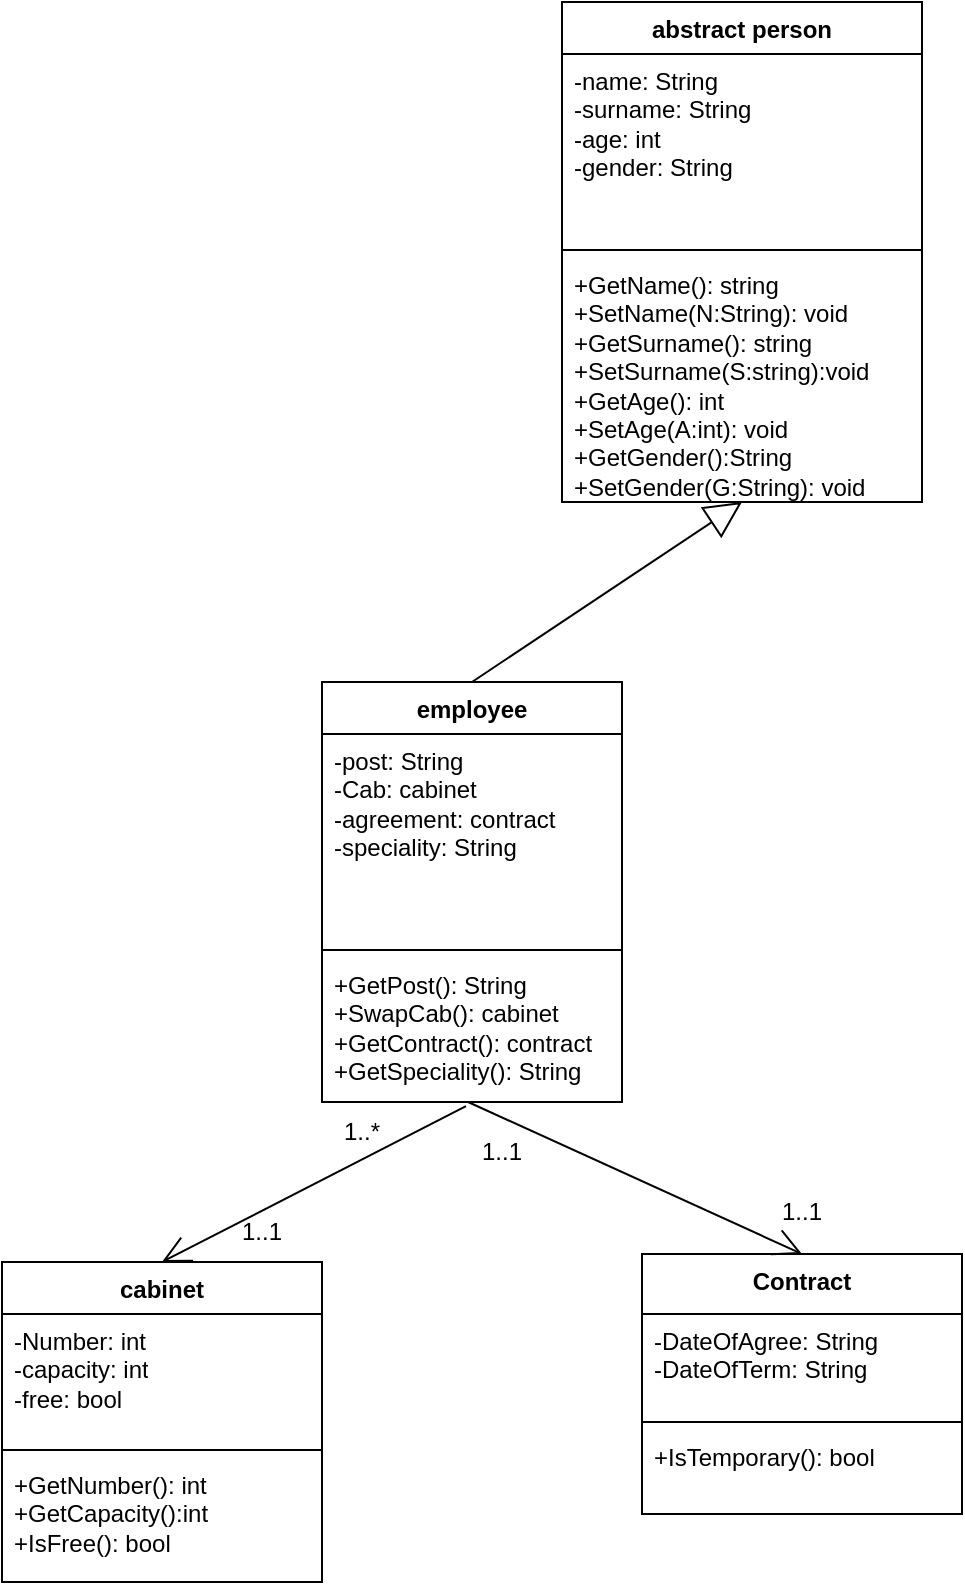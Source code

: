 <mxfile version="28.2.7">
  <diagram name="Страница — 1" id="gY2O-qyHXz5owjPsCHkH">
    <mxGraphModel dx="1188" dy="656" grid="1" gridSize="10" guides="1" tooltips="1" connect="1" arrows="1" fold="1" page="1" pageScale="1" pageWidth="827" pageHeight="1169" math="0" shadow="0">
      <root>
        <mxCell id="0" />
        <mxCell id="1" parent="0" />
        <mxCell id="5JC2hDjhxfH2RwqzCJOT-5" value="&lt;div&gt;abstract person&lt;/div&gt;&lt;div&gt;&lt;br&gt;&lt;/div&gt;" style="swimlane;fontStyle=1;align=center;verticalAlign=top;childLayout=stackLayout;horizontal=1;startSize=26;horizontalStack=0;resizeParent=1;resizeParentMax=0;resizeLast=0;collapsible=1;marginBottom=0;whiteSpace=wrap;html=1;" parent="1" vertex="1">
          <mxGeometry x="300" y="20" width="180" height="250" as="geometry" />
        </mxCell>
        <mxCell id="5JC2hDjhxfH2RwqzCJOT-6" value="&lt;div&gt;-name: String&lt;/div&gt;&lt;div&gt;-surname: String&lt;/div&gt;&lt;div&gt;-age: int&lt;/div&gt;&lt;div&gt;-gender: String&lt;/div&gt;" style="text;strokeColor=none;fillColor=none;align=left;verticalAlign=top;spacingLeft=4;spacingRight=4;overflow=hidden;rotatable=0;points=[[0,0.5],[1,0.5]];portConstraint=eastwest;whiteSpace=wrap;html=1;" parent="5JC2hDjhxfH2RwqzCJOT-5" vertex="1">
          <mxGeometry y="26" width="180" height="94" as="geometry" />
        </mxCell>
        <mxCell id="5JC2hDjhxfH2RwqzCJOT-7" value="" style="line;strokeWidth=1;fillColor=none;align=left;verticalAlign=middle;spacingTop=-1;spacingLeft=3;spacingRight=3;rotatable=0;labelPosition=right;points=[];portConstraint=eastwest;strokeColor=inherit;" parent="5JC2hDjhxfH2RwqzCJOT-5" vertex="1">
          <mxGeometry y="120" width="180" height="8" as="geometry" />
        </mxCell>
        <mxCell id="5JC2hDjhxfH2RwqzCJOT-8" value="&lt;div&gt;+GetName(): string&lt;/div&gt;&lt;div&gt;+SetName(N:String): void&lt;/div&gt;&lt;div&gt;+GetSurname(): string&lt;/div&gt;&lt;div&gt;+SetSurname(S:string):void&lt;/div&gt;&lt;div&gt;+GetAge(): int&lt;/div&gt;&lt;div&gt;+SetAge(A:int): void&lt;/div&gt;&lt;div&gt;+GetGender():String&lt;/div&gt;&lt;div&gt;+SetGender(G:String): void&lt;/div&gt;" style="text;strokeColor=none;fillColor=none;align=left;verticalAlign=top;spacingLeft=4;spacingRight=4;overflow=hidden;rotatable=0;points=[[0,0.5],[1,0.5]];portConstraint=eastwest;whiteSpace=wrap;html=1;" parent="5JC2hDjhxfH2RwqzCJOT-5" vertex="1">
          <mxGeometry y="128" width="180" height="122" as="geometry" />
        </mxCell>
        <mxCell id="v99KTuT6lKcqQnEKjUZW-5" value="employee" style="swimlane;fontStyle=1;align=center;verticalAlign=top;childLayout=stackLayout;horizontal=1;startSize=26;horizontalStack=0;resizeParent=1;resizeParentMax=0;resizeLast=0;collapsible=1;marginBottom=0;whiteSpace=wrap;html=1;" vertex="1" parent="1">
          <mxGeometry x="180" y="360" width="150" height="210" as="geometry" />
        </mxCell>
        <mxCell id="v99KTuT6lKcqQnEKjUZW-6" value="&lt;div&gt;-post: String&lt;/div&gt;&lt;div&gt;-Cab: cabinet&lt;/div&gt;&lt;div&gt;-agreement: contract&lt;/div&gt;&lt;div&gt;-speciality: String&lt;/div&gt;" style="text;strokeColor=none;fillColor=none;align=left;verticalAlign=top;spacingLeft=4;spacingRight=4;overflow=hidden;rotatable=0;points=[[0,0.5],[1,0.5]];portConstraint=eastwest;whiteSpace=wrap;html=1;" vertex="1" parent="v99KTuT6lKcqQnEKjUZW-5">
          <mxGeometry y="26" width="150" height="104" as="geometry" />
        </mxCell>
        <mxCell id="v99KTuT6lKcqQnEKjUZW-7" value="" style="line;strokeWidth=1;fillColor=none;align=left;verticalAlign=middle;spacingTop=-1;spacingLeft=3;spacingRight=3;rotatable=0;labelPosition=right;points=[];portConstraint=eastwest;strokeColor=inherit;" vertex="1" parent="v99KTuT6lKcqQnEKjUZW-5">
          <mxGeometry y="130" width="150" height="8" as="geometry" />
        </mxCell>
        <mxCell id="v99KTuT6lKcqQnEKjUZW-8" value="&lt;div&gt;+GetPost(): String&lt;/div&gt;&lt;div&gt;+SwapCab(): cabinet&lt;/div&gt;&lt;div&gt;+GetContract(): contract&lt;/div&gt;&lt;div&gt;+GetSpeciality(): String&lt;/div&gt;&lt;div&gt;&lt;br&gt;&lt;/div&gt;" style="text;strokeColor=none;fillColor=none;align=left;verticalAlign=top;spacingLeft=4;spacingRight=4;overflow=hidden;rotatable=0;points=[[0,0.5],[1,0.5]];portConstraint=eastwest;whiteSpace=wrap;html=1;" vertex="1" parent="v99KTuT6lKcqQnEKjUZW-5">
          <mxGeometry y="138" width="150" height="72" as="geometry" />
        </mxCell>
        <mxCell id="v99KTuT6lKcqQnEKjUZW-9" value="" style="endArrow=block;endSize=16;endFill=0;html=1;rounded=0;entryX=0.5;entryY=1;entryDx=0;entryDy=0;exitX=0.5;exitY=0;exitDx=0;exitDy=0;" edge="1" parent="1" source="v99KTuT6lKcqQnEKjUZW-5" target="5JC2hDjhxfH2RwqzCJOT-5">
          <mxGeometry width="160" relative="1" as="geometry">
            <mxPoint x="270" y="350" as="sourcePoint" />
            <mxPoint x="420" y="330" as="targetPoint" />
          </mxGeometry>
        </mxCell>
        <mxCell id="v99KTuT6lKcqQnEKjUZW-10" value="Contract" style="swimlane;fontStyle=1;align=center;verticalAlign=top;childLayout=stackLayout;horizontal=1;startSize=30;horizontalStack=0;resizeParent=1;resizeParentMax=0;resizeLast=0;collapsible=1;marginBottom=0;whiteSpace=wrap;html=1;" vertex="1" parent="1">
          <mxGeometry x="340" y="646" width="160" height="130" as="geometry" />
        </mxCell>
        <mxCell id="v99KTuT6lKcqQnEKjUZW-11" value="&lt;div&gt;-DateOfAgree: String&lt;/div&gt;&lt;div&gt;-DateOfTerm: String&lt;/div&gt;" style="text;strokeColor=none;fillColor=none;align=left;verticalAlign=top;spacingLeft=4;spacingRight=4;overflow=hidden;rotatable=0;points=[[0,0.5],[1,0.5]];portConstraint=eastwest;whiteSpace=wrap;html=1;" vertex="1" parent="v99KTuT6lKcqQnEKjUZW-10">
          <mxGeometry y="30" width="160" height="50" as="geometry" />
        </mxCell>
        <mxCell id="v99KTuT6lKcqQnEKjUZW-12" value="" style="line;strokeWidth=1;fillColor=none;align=left;verticalAlign=middle;spacingTop=-1;spacingLeft=3;spacingRight=3;rotatable=0;labelPosition=right;points=[];portConstraint=eastwest;strokeColor=inherit;" vertex="1" parent="v99KTuT6lKcqQnEKjUZW-10">
          <mxGeometry y="80" width="160" height="8" as="geometry" />
        </mxCell>
        <mxCell id="v99KTuT6lKcqQnEKjUZW-13" value="&lt;div&gt;+IsTemporary(): bool&lt;/div&gt;&lt;div&gt;&lt;br&gt;&lt;/div&gt;" style="text;strokeColor=none;fillColor=none;align=left;verticalAlign=top;spacingLeft=4;spacingRight=4;overflow=hidden;rotatable=0;points=[[0,0.5],[1,0.5]];portConstraint=eastwest;whiteSpace=wrap;html=1;" vertex="1" parent="v99KTuT6lKcqQnEKjUZW-10">
          <mxGeometry y="88" width="160" height="42" as="geometry" />
        </mxCell>
        <mxCell id="v99KTuT6lKcqQnEKjUZW-18" value="cabinet" style="swimlane;fontStyle=1;align=center;verticalAlign=top;childLayout=stackLayout;horizontal=1;startSize=26;horizontalStack=0;resizeParent=1;resizeParentMax=0;resizeLast=0;collapsible=1;marginBottom=0;whiteSpace=wrap;html=1;" vertex="1" parent="1">
          <mxGeometry x="20" y="650" width="160" height="160" as="geometry" />
        </mxCell>
        <mxCell id="v99KTuT6lKcqQnEKjUZW-19" value="&lt;div&gt;-Number: int&lt;/div&gt;&lt;div&gt;-capacity: int&lt;/div&gt;&lt;div&gt;-free: bool&lt;/div&gt;" style="text;strokeColor=none;fillColor=none;align=left;verticalAlign=top;spacingLeft=4;spacingRight=4;overflow=hidden;rotatable=0;points=[[0,0.5],[1,0.5]];portConstraint=eastwest;whiteSpace=wrap;html=1;" vertex="1" parent="v99KTuT6lKcqQnEKjUZW-18">
          <mxGeometry y="26" width="160" height="64" as="geometry" />
        </mxCell>
        <mxCell id="v99KTuT6lKcqQnEKjUZW-20" value="" style="line;strokeWidth=1;fillColor=none;align=left;verticalAlign=middle;spacingTop=-1;spacingLeft=3;spacingRight=3;rotatable=0;labelPosition=right;points=[];portConstraint=eastwest;strokeColor=inherit;" vertex="1" parent="v99KTuT6lKcqQnEKjUZW-18">
          <mxGeometry y="90" width="160" height="8" as="geometry" />
        </mxCell>
        <mxCell id="v99KTuT6lKcqQnEKjUZW-21" value="&lt;div&gt;+GetNumber(): int&lt;/div&gt;&lt;div&gt;+GetCapacity():int&lt;/div&gt;&lt;div&gt;+IsFree(): bool&lt;br&gt;&lt;br&gt;&lt;/div&gt;" style="text;strokeColor=none;fillColor=none;align=left;verticalAlign=top;spacingLeft=4;spacingRight=4;overflow=hidden;rotatable=0;points=[[0,0.5],[1,0.5]];portConstraint=eastwest;whiteSpace=wrap;html=1;" vertex="1" parent="v99KTuT6lKcqQnEKjUZW-18">
          <mxGeometry y="98" width="160" height="62" as="geometry" />
        </mxCell>
        <mxCell id="v99KTuT6lKcqQnEKjUZW-22" value="" style="endArrow=open;endFill=1;endSize=12;html=1;rounded=0;exitX=0.487;exitY=1;exitDx=0;exitDy=0;exitPerimeter=0;entryX=0.5;entryY=0;entryDx=0;entryDy=0;" edge="1" parent="1" source="v99KTuT6lKcqQnEKjUZW-8" target="v99KTuT6lKcqQnEKjUZW-10">
          <mxGeometry width="160" relative="1" as="geometry">
            <mxPoint x="290" y="600" as="sourcePoint" />
            <mxPoint x="450" y="600" as="targetPoint" />
          </mxGeometry>
        </mxCell>
        <mxCell id="v99KTuT6lKcqQnEKjUZW-24" value="" style="endArrow=open;endFill=1;endSize=12;html=1;rounded=0;exitX=0.48;exitY=1.028;exitDx=0;exitDy=0;exitPerimeter=0;entryX=0.5;entryY=0;entryDx=0;entryDy=0;" edge="1" parent="1" source="v99KTuT6lKcqQnEKjUZW-8" target="v99KTuT6lKcqQnEKjUZW-18">
          <mxGeometry width="160" relative="1" as="geometry">
            <mxPoint x="200" y="630" as="sourcePoint" />
            <mxPoint x="360" y="630" as="targetPoint" />
          </mxGeometry>
        </mxCell>
        <mxCell id="v99KTuT6lKcqQnEKjUZW-26" value="&lt;div&gt;1..1&lt;/div&gt;" style="text;html=1;whiteSpace=wrap;strokeColor=none;fillColor=none;align=center;verticalAlign=middle;rounded=0;" vertex="1" parent="1">
          <mxGeometry x="240" y="580" width="60" height="30" as="geometry" />
        </mxCell>
        <mxCell id="v99KTuT6lKcqQnEKjUZW-27" value="&lt;div&gt;1..1&lt;/div&gt;" style="text;html=1;whiteSpace=wrap;strokeColor=none;fillColor=none;align=center;verticalAlign=middle;rounded=0;" vertex="1" parent="1">
          <mxGeometry x="390" y="610" width="60" height="30" as="geometry" />
        </mxCell>
        <mxCell id="v99KTuT6lKcqQnEKjUZW-28" value="&lt;div&gt;1..*&lt;/div&gt;" style="text;html=1;whiteSpace=wrap;strokeColor=none;fillColor=none;align=center;verticalAlign=middle;rounded=0;" vertex="1" parent="1">
          <mxGeometry x="170" y="570" width="60" height="30" as="geometry" />
        </mxCell>
        <mxCell id="v99KTuT6lKcqQnEKjUZW-29" value="&lt;div&gt;1..1&lt;/div&gt;" style="text;html=1;whiteSpace=wrap;strokeColor=none;fillColor=none;align=center;verticalAlign=middle;rounded=0;" vertex="1" parent="1">
          <mxGeometry x="120" y="620" width="60" height="30" as="geometry" />
        </mxCell>
      </root>
    </mxGraphModel>
  </diagram>
</mxfile>
